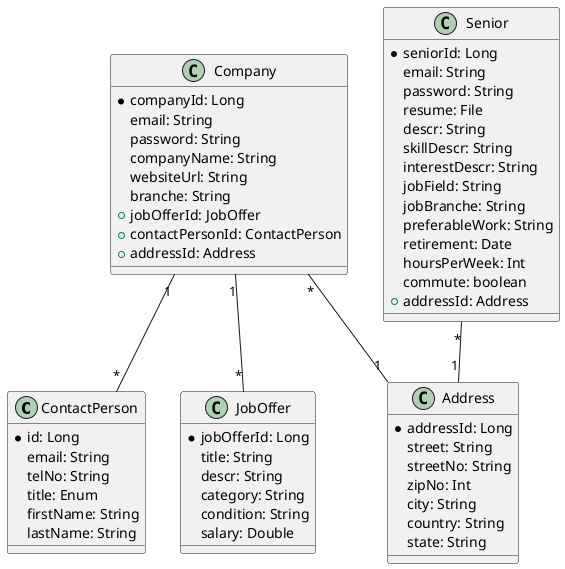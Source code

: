 @startuml

class ContactPerson {
    * id: Long
    email: String
    telNo: String
    title: Enum
    firstName: String
    lastName: String
}
class JobOffer {
    * jobOfferId: Long
    title: String
    descr: String
    category: String
    condition: String
    salary: Double
}
class Company {
    * companyId: Long
    email: String
    password: String
    companyName: String
    websiteUrl: String
    branche: String
    + jobOfferId: JobOffer
    + contactPersonId: ContactPerson
    + addressId: Address
}
class Address {
    * addressId: Long
    street: String
    streetNo: String
    zipNo: Int
    city: String
    country: String
    state: String
}
class Senior {
    * seniorId: Long
    email: String
    password: String
    resume: File
    descr: String
    skillDescr: String
    interestDescr: String
    jobField: String
    jobBranche: String
    preferableWork: String
    retirement: Date
    hoursPerWeek: Int
    commute: boolean
    + addressId: Address
}

Company "1" -- "*" JobOffer
Company "1" -- "*" ContactPerson
Senior "*" -- "1" Address
Company "*" -- "1" Address

@enduml
